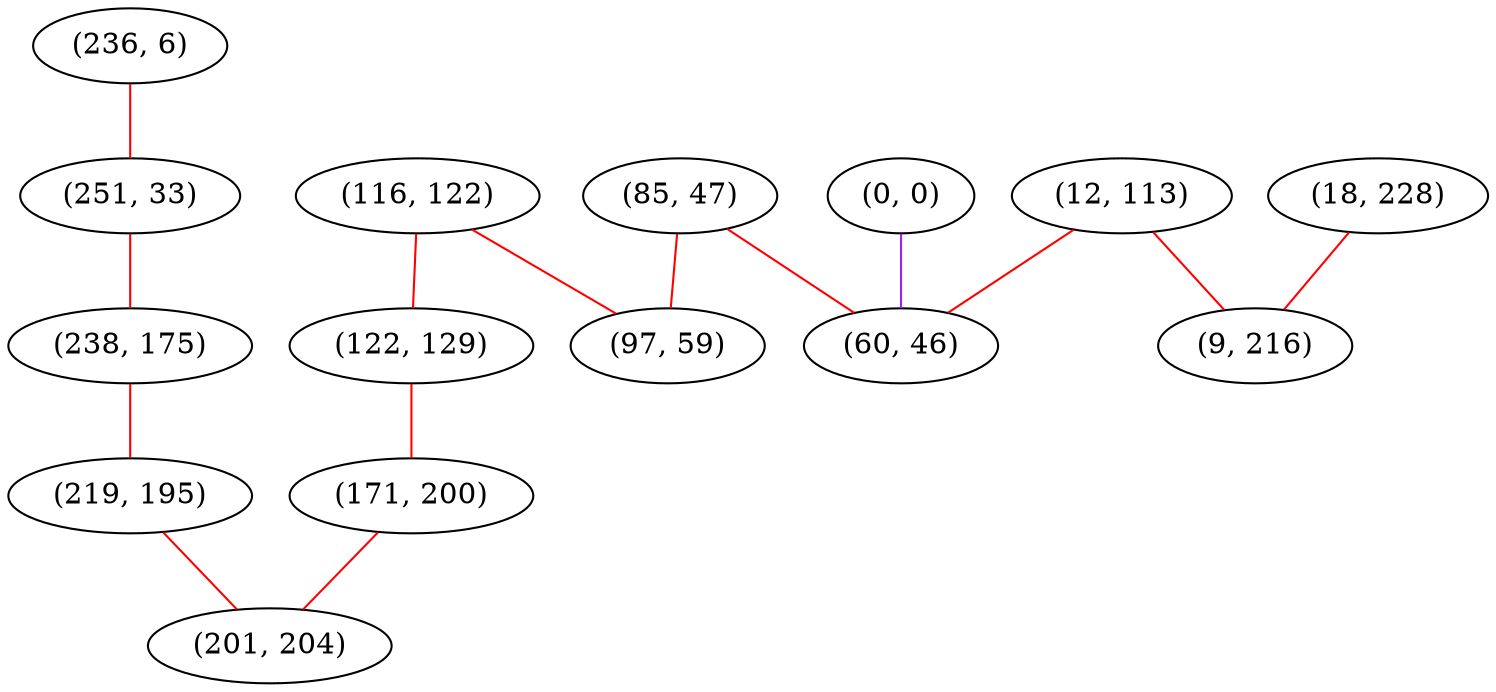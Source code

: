graph "" {
"(116, 122)";
"(85, 47)";
"(122, 129)";
"(171, 200)";
"(97, 59)";
"(18, 228)";
"(0, 0)";
"(236, 6)";
"(251, 33)";
"(12, 113)";
"(60, 46)";
"(238, 175)";
"(9, 216)";
"(219, 195)";
"(201, 204)";
"(116, 122)" -- "(97, 59)"  [color=red, key=0, weight=1];
"(116, 122)" -- "(122, 129)"  [color=red, key=0, weight=1];
"(85, 47)" -- "(97, 59)"  [color=red, key=0, weight=1];
"(85, 47)" -- "(60, 46)"  [color=red, key=0, weight=1];
"(122, 129)" -- "(171, 200)"  [color=red, key=0, weight=1];
"(171, 200)" -- "(201, 204)"  [color=red, key=0, weight=1];
"(18, 228)" -- "(9, 216)"  [color=red, key=0, weight=1];
"(0, 0)" -- "(60, 46)"  [color=purple, key=0, weight=4];
"(236, 6)" -- "(251, 33)"  [color=red, key=0, weight=1];
"(251, 33)" -- "(238, 175)"  [color=red, key=0, weight=1];
"(12, 113)" -- "(9, 216)"  [color=red, key=0, weight=1];
"(12, 113)" -- "(60, 46)"  [color=red, key=0, weight=1];
"(238, 175)" -- "(219, 195)"  [color=red, key=0, weight=1];
"(219, 195)" -- "(201, 204)"  [color=red, key=0, weight=1];
}
